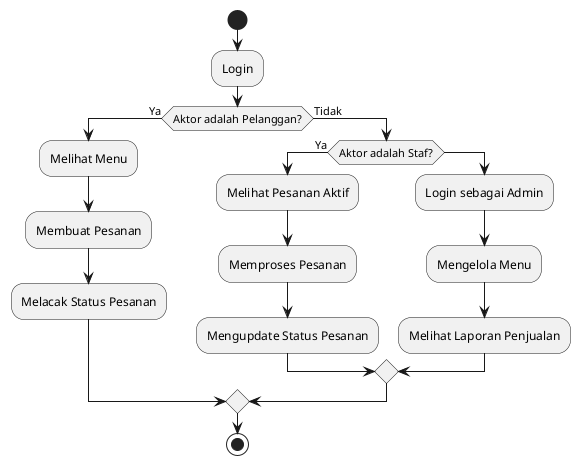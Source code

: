 @startuml
start
:Login;
if (Aktor adalah Pelanggan?) then (Ya)
  :Melihat Menu;
  :Membuat Pesanan;
  :Melacak Status Pesanan;
else (Tidak)
  if (Aktor adalah Staf?) then (Ya)
    :Melihat Pesanan Aktif;
    :Memproses Pesanan;
    :Mengupdate Status Pesanan;
  else
    :Login sebagai Admin;
    :Mengelola Menu;
    :Melihat Laporan Penjualan;
  endif
endif
stop
@enduml
